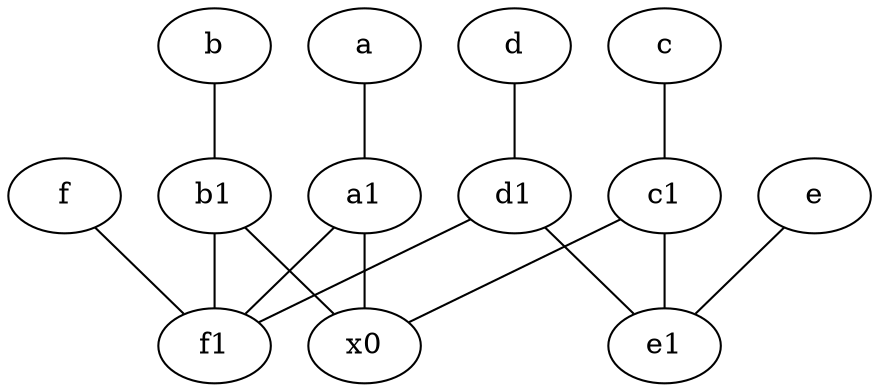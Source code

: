 graph {
	node [labelfontsize=50]
	f [labelfontsize=50 pos="3,9!"]
	d1 [labelfontsize=50 pos="3,5!"]
	e [labelfontsize=50 pos="7,9!"]
	f1 [labelfontsize=50 pos="3,8!"]
	e1 [labelfontsize=50 pos="7,7!"]
	c1 [labelfontsize=50 pos="4.5,3!"]
	x0 [labelfontsize=50]
	a1 [labelfontsize=50 pos="8,3!"]
	b1 [labelfontsize=50 pos="9,4!"]
	c [labelfontsize=50 pos="4.5,2!"]
	d [labelfontsize=50 pos="2,5!"]
	b [labelfontsize=50 pos="10,4!"]
	a [labelfontsize=50 pos="8,2!"]
	b1 -- f1
	d1 -- f1
	d -- d1
	c1 -- x0
	e -- e1
	b -- b1
	f -- f1
	a -- a1
	a1 -- f1
	b1 -- x0
	d1 -- e1
	c -- c1
	a1 -- x0
	c1 -- e1
}
